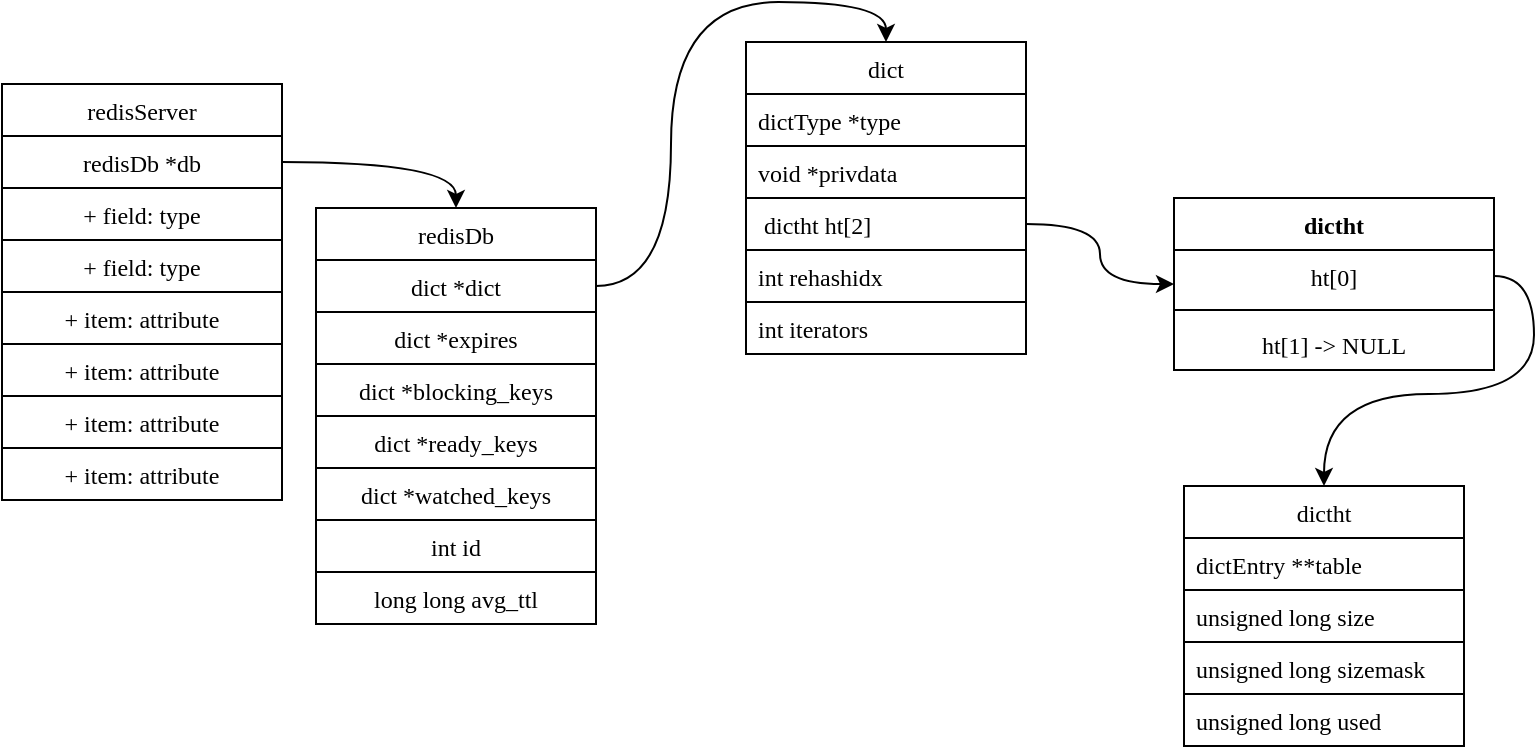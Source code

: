 <mxfile version="20.2.7" type="github">
  <diagram id="REJIoAJxf-06d9rq_6dk" name="第 1 页">
    <mxGraphModel dx="1426" dy="769" grid="0" gridSize="10" guides="1" tooltips="1" connect="1" arrows="1" fold="1" page="1" pageScale="1" pageWidth="2336" pageHeight="1654" math="0" shadow="0">
      <root>
        <mxCell id="0" />
        <mxCell id="1" parent="0" />
        <mxCell id="fJqqmS50FYr8kvpDgYE6-31" value="redisServer" style="swimlane;fontStyle=0;childLayout=stackLayout;horizontal=1;startSize=26;fillColor=none;horizontalStack=0;resizeParent=1;resizeParentMax=0;resizeLast=0;collapsible=1;marginBottom=0;rounded=0;strokeColor=default;align=center;fontFamily=Comic Sans MS;" parent="1" vertex="1">
          <mxGeometry x="24" y="48" width="140" height="208" as="geometry">
            <mxRectangle x="24" y="48" width="102" height="26" as="alternateBounds" />
          </mxGeometry>
        </mxCell>
        <mxCell id="fJqqmS50FYr8kvpDgYE6-32" value="redisDb *db" style="text;strokeColor=default;fillColor=none;align=center;verticalAlign=top;spacingLeft=4;spacingRight=4;overflow=hidden;rotatable=0;points=[[0,0.5],[1,0.5]];portConstraint=eastwest;rounded=0;fontFamily=Comic Sans MS;" parent="fJqqmS50FYr8kvpDgYE6-31" vertex="1">
          <mxGeometry y="26" width="140" height="26" as="geometry" />
        </mxCell>
        <mxCell id="fJqqmS50FYr8kvpDgYE6-33" value="+ field: type" style="text;strokeColor=default;fillColor=none;align=center;verticalAlign=top;spacingLeft=4;spacingRight=4;overflow=hidden;rotatable=0;points=[[0,0.5],[1,0.5]];portConstraint=eastwest;rounded=0;fontFamily=Comic Sans MS;" parent="fJqqmS50FYr8kvpDgYE6-31" vertex="1">
          <mxGeometry y="52" width="140" height="26" as="geometry" />
        </mxCell>
        <mxCell id="fJqqmS50FYr8kvpDgYE6-34" value="+ field: type" style="text;strokeColor=default;fillColor=none;align=center;verticalAlign=top;spacingLeft=4;spacingRight=4;overflow=hidden;rotatable=0;points=[[0,0.5],[1,0.5]];portConstraint=eastwest;rounded=0;fontFamily=Comic Sans MS;" parent="fJqqmS50FYr8kvpDgYE6-31" vertex="1">
          <mxGeometry y="78" width="140" height="26" as="geometry" />
        </mxCell>
        <mxCell id="fJqqmS50FYr8kvpDgYE6-35" value="+ item: attribute" style="text;strokeColor=default;fillColor=none;align=center;verticalAlign=top;spacingLeft=4;spacingRight=4;overflow=hidden;rotatable=0;points=[[0,0.5],[1,0.5]];portConstraint=eastwest;rounded=0;fontFamily=Comic Sans MS;" parent="fJqqmS50FYr8kvpDgYE6-31" vertex="1">
          <mxGeometry y="104" width="140" height="26" as="geometry" />
        </mxCell>
        <mxCell id="fJqqmS50FYr8kvpDgYE6-36" value="+ item: attribute" style="text;strokeColor=default;fillColor=none;align=center;verticalAlign=top;spacingLeft=4;spacingRight=4;overflow=hidden;rotatable=0;points=[[0,0.5],[1,0.5]];portConstraint=eastwest;rounded=0;fontFamily=Comic Sans MS;" parent="fJqqmS50FYr8kvpDgYE6-31" vertex="1">
          <mxGeometry y="130" width="140" height="26" as="geometry" />
        </mxCell>
        <mxCell id="fJqqmS50FYr8kvpDgYE6-37" value="+ item: attribute" style="text;strokeColor=none;fillColor=none;align=center;verticalAlign=top;spacingLeft=4;spacingRight=4;overflow=hidden;rotatable=0;points=[[0,0.5],[1,0.5]];portConstraint=eastwest;rounded=0;fontFamily=Comic Sans MS;" parent="fJqqmS50FYr8kvpDgYE6-31" vertex="1">
          <mxGeometry y="156" width="140" height="26" as="geometry" />
        </mxCell>
        <mxCell id="fJqqmS50FYr8kvpDgYE6-39" value="+ item: attribute" style="text;strokeColor=default;fillColor=none;align=center;verticalAlign=top;spacingLeft=4;spacingRight=4;overflow=hidden;rotatable=0;points=[[0,0.5],[1,0.5]];portConstraint=eastwest;rounded=0;fontFamily=Comic Sans MS;" parent="fJqqmS50FYr8kvpDgYE6-31" vertex="1">
          <mxGeometry y="182" width="140" height="26" as="geometry" />
        </mxCell>
        <mxCell id="fJqqmS50FYr8kvpDgYE6-42" value="redisDb" style="swimlane;fontStyle=0;childLayout=stackLayout;horizontal=1;startSize=26;fillColor=none;horizontalStack=0;resizeParent=1;resizeParentMax=0;resizeLast=0;collapsible=1;marginBottom=0;rounded=0;strokeColor=default;align=center;fontFamily=Comic Sans MS;" parent="1" vertex="1">
          <mxGeometry x="181" y="110" width="140" height="208" as="geometry" />
        </mxCell>
        <mxCell id="fJqqmS50FYr8kvpDgYE6-43" value="dict *dict" style="text;strokeColor=default;fillColor=none;align=center;verticalAlign=top;spacingLeft=4;spacingRight=4;overflow=hidden;rotatable=0;points=[[0,0.5],[1,0.5]];portConstraint=eastwest;rounded=0;fontFamily=Comic Sans MS;" parent="fJqqmS50FYr8kvpDgYE6-42" vertex="1">
          <mxGeometry y="26" width="140" height="26" as="geometry" />
        </mxCell>
        <mxCell id="fJqqmS50FYr8kvpDgYE6-44" value="dict *expires" style="text;strokeColor=default;fillColor=none;align=center;verticalAlign=top;spacingLeft=4;spacingRight=4;overflow=hidden;rotatable=0;points=[[0,0.5],[1,0.5]];portConstraint=eastwest;rounded=0;fontFamily=Comic Sans MS;" parent="fJqqmS50FYr8kvpDgYE6-42" vertex="1">
          <mxGeometry y="52" width="140" height="26" as="geometry" />
        </mxCell>
        <mxCell id="fJqqmS50FYr8kvpDgYE6-45" value="dict *blocking_keys" style="text;strokeColor=default;fillColor=none;align=center;verticalAlign=top;spacingLeft=4;spacingRight=4;overflow=hidden;rotatable=0;points=[[0,0.5],[1,0.5]];portConstraint=eastwest;rounded=0;fontFamily=Comic Sans MS;" parent="fJqqmS50FYr8kvpDgYE6-42" vertex="1">
          <mxGeometry y="78" width="140" height="26" as="geometry" />
        </mxCell>
        <mxCell id="fJqqmS50FYr8kvpDgYE6-47" value="dict *ready_keys" style="text;strokeColor=default;fillColor=none;align=center;verticalAlign=top;spacingLeft=4;spacingRight=4;overflow=hidden;rotatable=0;points=[[0,0.5],[1,0.5]];portConstraint=eastwest;rounded=0;fontFamily=Comic Sans MS;" parent="fJqqmS50FYr8kvpDgYE6-42" vertex="1">
          <mxGeometry y="104" width="140" height="26" as="geometry" />
        </mxCell>
        <mxCell id="fJqqmS50FYr8kvpDgYE6-48" value="dict *watched_keys" style="text;strokeColor=default;fillColor=none;align=center;verticalAlign=top;spacingLeft=4;spacingRight=4;overflow=hidden;rotatable=0;points=[[0,0.5],[1,0.5]];portConstraint=eastwest;rounded=0;fontFamily=Comic Sans MS;" parent="fJqqmS50FYr8kvpDgYE6-42" vertex="1">
          <mxGeometry y="130" width="140" height="26" as="geometry" />
        </mxCell>
        <mxCell id="fJqqmS50FYr8kvpDgYE6-49" value="int id" style="text;strokeColor=default;fillColor=none;align=center;verticalAlign=top;spacingLeft=4;spacingRight=4;overflow=hidden;rotatable=0;points=[[0,0.5],[1,0.5]];portConstraint=eastwest;rounded=0;fontFamily=Comic Sans MS;" parent="fJqqmS50FYr8kvpDgYE6-42" vertex="1">
          <mxGeometry y="156" width="140" height="26" as="geometry" />
        </mxCell>
        <mxCell id="fJqqmS50FYr8kvpDgYE6-50" value="long long avg_ttl" style="text;strokeColor=none;fillColor=none;align=center;verticalAlign=top;spacingLeft=4;spacingRight=4;overflow=hidden;rotatable=0;points=[[0,0.5],[1,0.5]];portConstraint=eastwest;rounded=0;fontFamily=Comic Sans MS;" parent="fJqqmS50FYr8kvpDgYE6-42" vertex="1">
          <mxGeometry y="182" width="140" height="26" as="geometry" />
        </mxCell>
        <mxCell id="RfdrG1ktTRq8gSZfN96u-4" style="edgeStyle=orthogonalEdgeStyle;orthogonalLoop=1;jettySize=auto;html=1;entryX=0.5;entryY=0;entryDx=0;entryDy=0;fontFamily=Comic Sans MS;curved=1;" edge="1" parent="1" source="fJqqmS50FYr8kvpDgYE6-32" target="fJqqmS50FYr8kvpDgYE6-42">
          <mxGeometry relative="1" as="geometry" />
        </mxCell>
        <mxCell id="RfdrG1ktTRq8gSZfN96u-5" value="dict" style="swimlane;fontStyle=0;childLayout=stackLayout;horizontal=1;startSize=26;fillColor=none;horizontalStack=0;resizeParent=1;resizeParentMax=0;resizeLast=0;collapsible=1;marginBottom=0;rounded=0;labelBorderColor=none;fontFamily=Comic Sans MS;strokeColor=default;" vertex="1" parent="1">
          <mxGeometry x="396" y="27" width="140" height="156" as="geometry" />
        </mxCell>
        <mxCell id="RfdrG1ktTRq8gSZfN96u-6" value="dictType *type" style="text;strokeColor=none;fillColor=none;align=left;verticalAlign=top;spacingLeft=4;spacingRight=4;overflow=hidden;rotatable=0;points=[[0,0.5],[1,0.5]];portConstraint=eastwest;rounded=0;labelBorderColor=none;fontFamily=Comic Sans MS;" vertex="1" parent="RfdrG1ktTRq8gSZfN96u-5">
          <mxGeometry y="26" width="140" height="26" as="geometry" />
        </mxCell>
        <mxCell id="RfdrG1ktTRq8gSZfN96u-7" value="void *privdata" style="text;strokeColor=default;fillColor=none;align=left;verticalAlign=top;spacingLeft=4;spacingRight=4;overflow=hidden;rotatable=0;points=[[0,0.5],[1,0.5]];portConstraint=eastwest;rounded=0;labelBorderColor=none;fontFamily=Comic Sans MS;" vertex="1" parent="RfdrG1ktTRq8gSZfN96u-5">
          <mxGeometry y="52" width="140" height="26" as="geometry" />
        </mxCell>
        <mxCell id="RfdrG1ktTRq8gSZfN96u-8" value=" dictht ht[2]" style="text;strokeColor=none;fillColor=none;align=left;verticalAlign=top;spacingLeft=4;spacingRight=4;overflow=hidden;rotatable=0;points=[[0,0.5],[1,0.5]];portConstraint=eastwest;rounded=0;labelBorderColor=none;fontFamily=Comic Sans MS;" vertex="1" parent="RfdrG1ktTRq8gSZfN96u-5">
          <mxGeometry y="78" width="140" height="26" as="geometry" />
        </mxCell>
        <mxCell id="RfdrG1ktTRq8gSZfN96u-9" value="int rehashidx" style="text;strokeColor=default;fillColor=none;align=left;verticalAlign=top;spacingLeft=4;spacingRight=4;overflow=hidden;rotatable=0;points=[[0,0.5],[1,0.5]];portConstraint=eastwest;rounded=0;labelBorderColor=none;fontFamily=Comic Sans MS;" vertex="1" parent="RfdrG1ktTRq8gSZfN96u-5">
          <mxGeometry y="104" width="140" height="26" as="geometry" />
        </mxCell>
        <mxCell id="RfdrG1ktTRq8gSZfN96u-10" value="int iterators" style="text;strokeColor=none;fillColor=none;align=left;verticalAlign=top;spacingLeft=4;spacingRight=4;overflow=hidden;rotatable=0;points=[[0,0.5],[1,0.5]];portConstraint=eastwest;rounded=1;labelBorderColor=none;fontFamily=Comic Sans MS;" vertex="1" parent="RfdrG1ktTRq8gSZfN96u-5">
          <mxGeometry y="130" width="140" height="26" as="geometry" />
        </mxCell>
        <mxCell id="RfdrG1ktTRq8gSZfN96u-11" value="dictht" style="swimlane;fontStyle=0;childLayout=stackLayout;horizontal=1;startSize=26;fillColor=none;horizontalStack=0;resizeParent=1;resizeParentMax=0;resizeLast=0;collapsible=1;marginBottom=0;rounded=0;labelBorderColor=none;fontFamily=Comic Sans MS;strokeColor=default;" vertex="1" parent="1">
          <mxGeometry x="615" y="249" width="140" height="130" as="geometry" />
        </mxCell>
        <mxCell id="RfdrG1ktTRq8gSZfN96u-12" value="dictEntry **table" style="text;strokeColor=default;fillColor=none;align=left;verticalAlign=top;spacingLeft=4;spacingRight=4;overflow=hidden;rotatable=0;points=[[0,0.5],[1,0.5]];portConstraint=eastwest;rounded=0;labelBorderColor=none;fontFamily=Comic Sans MS;" vertex="1" parent="RfdrG1ktTRq8gSZfN96u-11">
          <mxGeometry y="26" width="140" height="26" as="geometry" />
        </mxCell>
        <mxCell id="RfdrG1ktTRq8gSZfN96u-13" value="unsigned long size" style="text;strokeColor=default;fillColor=none;align=left;verticalAlign=top;spacingLeft=4;spacingRight=4;overflow=hidden;rotatable=0;points=[[0,0.5],[1,0.5]];portConstraint=eastwest;rounded=0;labelBorderColor=none;fontFamily=Comic Sans MS;" vertex="1" parent="RfdrG1ktTRq8gSZfN96u-11">
          <mxGeometry y="52" width="140" height="26" as="geometry" />
        </mxCell>
        <mxCell id="RfdrG1ktTRq8gSZfN96u-14" value="unsigned long sizemask" style="text;strokeColor=default;fillColor=none;align=left;verticalAlign=top;spacingLeft=4;spacingRight=4;overflow=hidden;rotatable=0;points=[[0,0.5],[1,0.5]];portConstraint=eastwest;rounded=0;labelBorderColor=none;fontFamily=Comic Sans MS;" vertex="1" parent="RfdrG1ktTRq8gSZfN96u-11">
          <mxGeometry y="78" width="140" height="26" as="geometry" />
        </mxCell>
        <mxCell id="RfdrG1ktTRq8gSZfN96u-15" value="unsigned long used" style="text;strokeColor=default;fillColor=none;align=left;verticalAlign=top;spacingLeft=4;spacingRight=4;overflow=hidden;rotatable=0;points=[[0,0.5],[1,0.5]];portConstraint=eastwest;rounded=0;labelBorderColor=none;fontFamily=Comic Sans MS;" vertex="1" parent="RfdrG1ktTRq8gSZfN96u-11">
          <mxGeometry y="104" width="140" height="26" as="geometry" />
        </mxCell>
        <mxCell id="RfdrG1ktTRq8gSZfN96u-18" value="dictht" style="swimlane;fontStyle=1;align=center;verticalAlign=top;childLayout=stackLayout;horizontal=1;startSize=26;horizontalStack=0;resizeParent=1;resizeParentMax=0;resizeLast=0;collapsible=1;marginBottom=0;rounded=0;labelBorderColor=none;fontFamily=Comic Sans MS;strokeColor=default;fillColor=default;" vertex="1" parent="1">
          <mxGeometry x="610" y="105" width="160" height="86" as="geometry" />
        </mxCell>
        <mxCell id="RfdrG1ktTRq8gSZfN96u-19" value="ht[0]" style="text;strokeColor=none;fillColor=none;align=center;verticalAlign=top;spacingLeft=4;spacingRight=4;overflow=hidden;rotatable=0;points=[[0,0.5],[1,0.5]];portConstraint=eastwest;rounded=0;labelBorderColor=none;fontFamily=Comic Sans MS;" vertex="1" parent="RfdrG1ktTRq8gSZfN96u-18">
          <mxGeometry y="26" width="160" height="26" as="geometry" />
        </mxCell>
        <mxCell id="RfdrG1ktTRq8gSZfN96u-20" value="" style="line;strokeWidth=1;fillColor=none;align=center;verticalAlign=middle;spacingTop=-1;spacingLeft=3;spacingRight=3;rotatable=0;labelPosition=right;points=[];portConstraint=eastwest;rounded=0;labelBorderColor=none;fontFamily=Comic Sans MS;" vertex="1" parent="RfdrG1ktTRq8gSZfN96u-18">
          <mxGeometry y="52" width="160" height="8" as="geometry" />
        </mxCell>
        <mxCell id="RfdrG1ktTRq8gSZfN96u-21" value="ht[1] -&gt; NULL" style="text;strokeColor=none;fillColor=none;align=center;verticalAlign=top;spacingLeft=4;spacingRight=4;overflow=hidden;rotatable=0;points=[[0,0.5],[1,0.5]];portConstraint=eastwest;rounded=0;labelBorderColor=none;fontFamily=Comic Sans MS;" vertex="1" parent="RfdrG1ktTRq8gSZfN96u-18">
          <mxGeometry y="60" width="160" height="26" as="geometry" />
        </mxCell>
        <mxCell id="RfdrG1ktTRq8gSZfN96u-22" style="edgeStyle=orthogonalEdgeStyle;curved=1;orthogonalLoop=1;jettySize=auto;html=1;fontFamily=Comic Sans MS;fontSize=12;fontColor=default;exitX=1;exitY=0.5;exitDx=0;exitDy=0;" edge="1" parent="1" source="RfdrG1ktTRq8gSZfN96u-8" target="RfdrG1ktTRq8gSZfN96u-18">
          <mxGeometry relative="1" as="geometry" />
        </mxCell>
        <mxCell id="RfdrG1ktTRq8gSZfN96u-23" style="edgeStyle=orthogonalEdgeStyle;curved=1;orthogonalLoop=1;jettySize=auto;html=1;exitX=1;exitY=0.5;exitDx=0;exitDy=0;entryX=0.5;entryY=0;entryDx=0;entryDy=0;fontFamily=Comic Sans MS;fontSize=12;fontColor=default;" edge="1" parent="1" source="RfdrG1ktTRq8gSZfN96u-19" target="RfdrG1ktTRq8gSZfN96u-11">
          <mxGeometry relative="1" as="geometry" />
        </mxCell>
        <mxCell id="RfdrG1ktTRq8gSZfN96u-24" style="edgeStyle=orthogonalEdgeStyle;curved=1;orthogonalLoop=1;jettySize=auto;html=1;exitX=1;exitY=0.5;exitDx=0;exitDy=0;entryX=0.5;entryY=0;entryDx=0;entryDy=0;fontFamily=Comic Sans MS;fontSize=12;fontColor=default;" edge="1" parent="1" source="fJqqmS50FYr8kvpDgYE6-43" target="RfdrG1ktTRq8gSZfN96u-5">
          <mxGeometry relative="1" as="geometry" />
        </mxCell>
      </root>
    </mxGraphModel>
  </diagram>
</mxfile>
